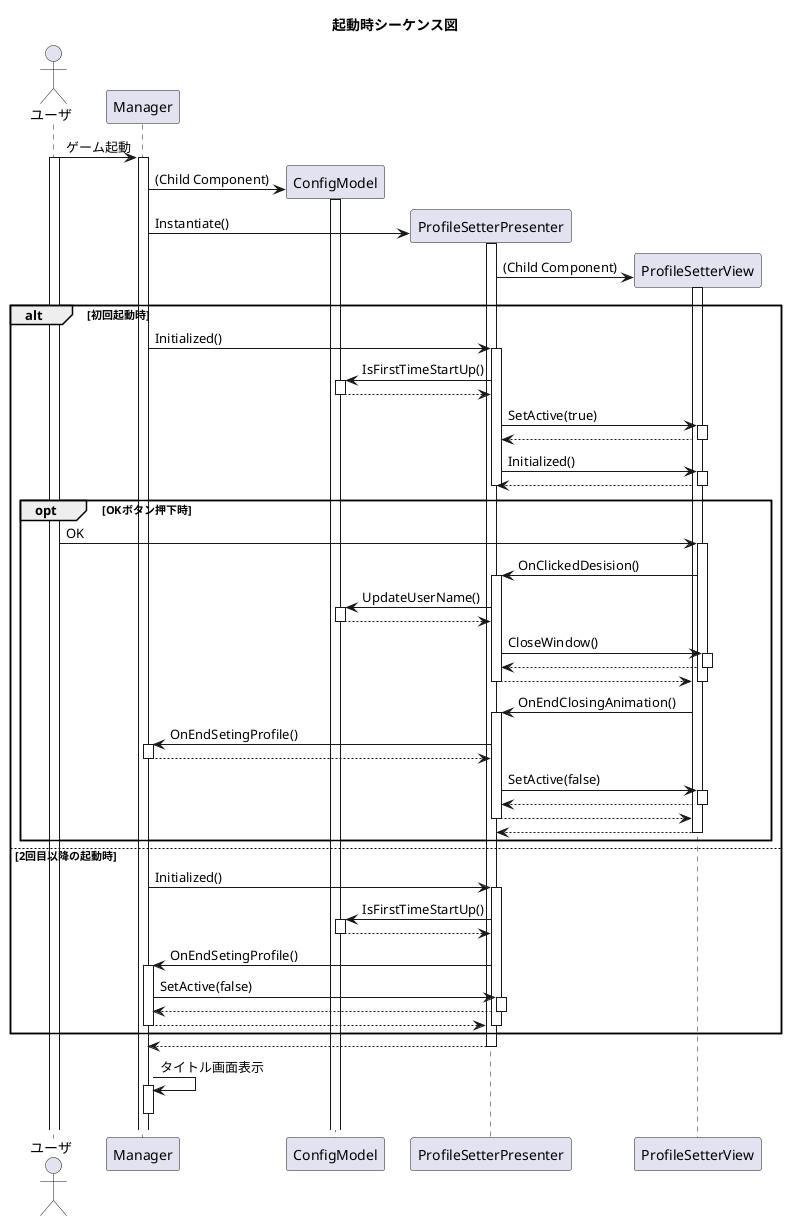 @startuml

title 起動時シーケンス図

actor ユーザ

ユーザ -> Manager : ゲーム起動
activate ユーザ
activate Manager

create ConfigModel
Manager -> ConfigModel : (Child Component)
activate ConfigModel

create ProfileSetterPresenter
Manager -> ProfileSetterPresenter : Instantiate()
activate ProfileSetterPresenter

create ProfileSetterView
ProfileSetterPresenter -> ProfileSetterView : (Child Component)
activate ProfileSetterView

alt 初回起動時

    Manager -> ProfileSetterPresenter : Initialized()
    activate ProfileSetterPresenter

    ConfigModel <- ProfileSetterPresenter : IsFirstTimeStartUp()
    activate ConfigModel
    ConfigModel --> ProfileSetterPresenter
    deactivate ConfigModel

    ProfileSetterPresenter -> ProfileSetterView : SetActive(true)
    activate ProfileSetterView
    ProfileSetterPresenter <-- ProfileSetterView
    deactivate ProfileSetterView

    ProfileSetterPresenter -> ProfileSetterView : Initialized()
    activate ProfileSetterView
    ProfileSetterPresenter <-- ProfileSetterView
    deactivate ProfileSetterView

    deactivate ProfileSetterPresenter

    opt OKボタン押下時

        ユーザ -> ProfileSetterView : OK
        activate ProfileSetterView

        ProfileSetterPresenter <- ProfileSetterView : OnClickedDesision()
        activate ProfileSetterPresenter

        ConfigModel <- ProfileSetterPresenter : UpdateUserName()
        activate ConfigModel
        ConfigModel --> ProfileSetterPresenter
        deactivate ConfigModel

        ProfileSetterPresenter -> ProfileSetterView : CloseWindow()
        activate ProfileSetterView
        ProfileSetterPresenter <-- ProfileSetterView
        deactivate ProfileSetterView

        ProfileSetterPresenter --> ProfileSetterView
        deactivate ProfileSetterView
        deactivate ProfileSetterPresenter

        ProfileSetterPresenter <- ProfileSetterView : OnEndClosingAnimation()
        activate ProfileSetterPresenter

        Manager <- ProfileSetterPresenter : OnEndSetingProfile()
        activate Manager
        Manager --> ProfileSetterPresenter
        deactivate Manager

        ProfileSetterPresenter -> ProfileSetterView : SetActive(false)
        activate ProfileSetterView
        ProfileSetterPresenter <-- ProfileSetterView
        deactivate ProfileSetterView

        ProfileSetterPresenter --> ProfileSetterView
        deactivate ProfileSetterPresenter

        ProfileSetterPresenter <-- ProfileSetterView
        deactivate ProfileSetterView

    end

else 2回目以降の起動時

    Manager -> ProfileSetterPresenter : Initialized()
    activate ProfileSetterPresenter

    ConfigModel <- ProfileSetterPresenter : IsFirstTimeStartUp()
    activate ConfigModel

    ConfigModel --> ProfileSetterPresenter
    deactivate ConfigModel

    Manager <- ProfileSetterPresenter : OnEndSetingProfile()
    activate Manager
    Manager -> ProfileSetterPresenter : SetActive(false)
    activate ProfileSetterPresenter
    Manager <-- ProfileSetterPresenter
    deactivate ProfileSetterPresenter
    Manager --> ProfileSetterPresenter
    deactivate Manager
    deactivate ProfileSetterPresenter

end

Manager <-- ProfileSetterPresenter
deactivate ProfileSetterPresenter

Manager -> Manager : タイトル画面表示
activate Manager
deactivate Manager

@enduml
